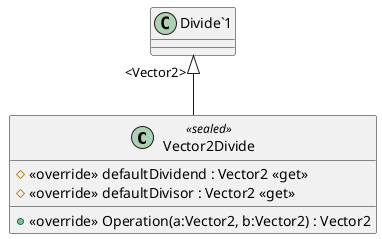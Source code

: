@startuml
class Vector2Divide <<sealed>> {
    # <<override>> defaultDividend : Vector2 <<get>>
    # <<override>> defaultDivisor : Vector2 <<get>>
    + <<override>> Operation(a:Vector2, b:Vector2) : Vector2
}
"Divide`1" "<Vector2>" <|-- Vector2Divide
@enduml
